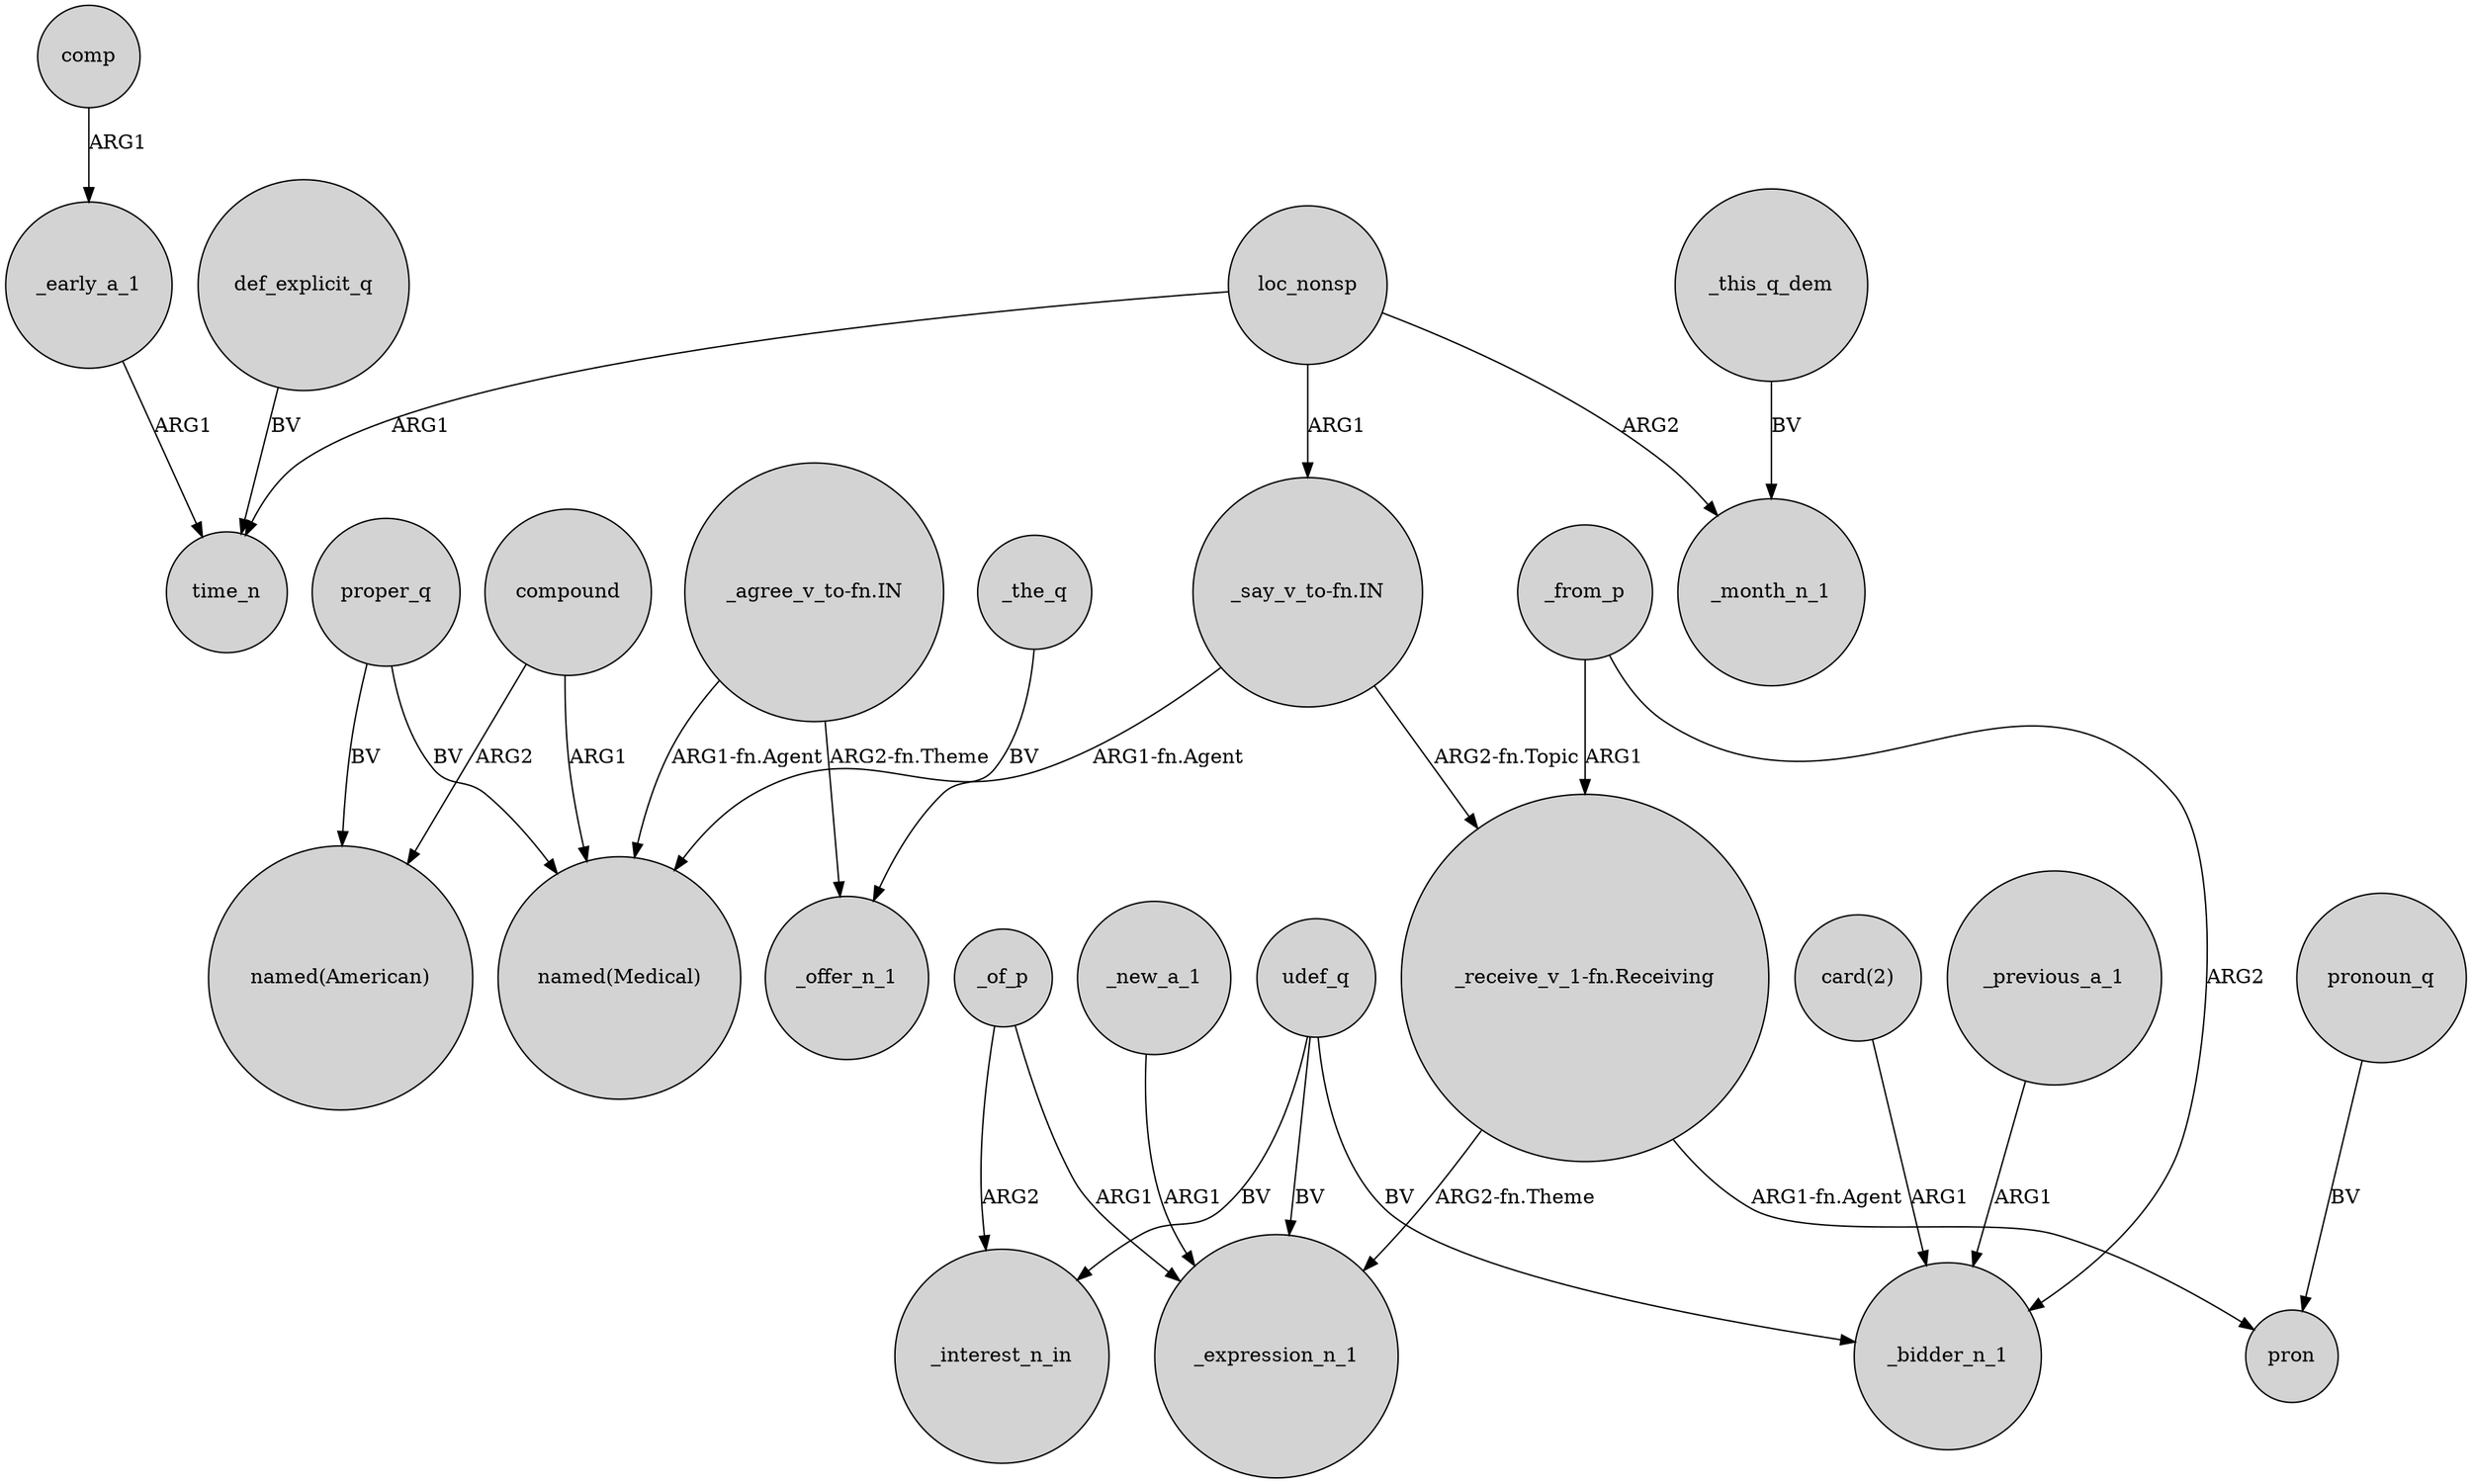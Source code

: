 digraph {
	node [shape=circle style=filled]
	"_say_v_to-fn.IN" -> "named(Medical)" [label="ARG1-fn.Agent"]
	"_say_v_to-fn.IN" -> "_receive_v_1-fn.Receiving" [label="ARG2-fn.Topic"]
	compound -> "named(Medical)" [label=ARG1]
	_of_p -> _interest_n_in [label=ARG2]
	proper_q -> "named(American)" [label=BV]
	def_explicit_q -> time_n [label=BV]
	_of_p -> _expression_n_1 [label=ARG1]
	udef_q -> _bidder_n_1 [label=BV]
	_this_q_dem -> _month_n_1 [label=BV]
	"_agree_v_to-fn.IN" -> _offer_n_1 [label="ARG2-fn.Theme"]
	udef_q -> _interest_n_in [label=BV]
	loc_nonsp -> time_n [label=ARG1]
	compound -> "named(American)" [label=ARG2]
	_from_p -> _bidder_n_1 [label=ARG2]
	"_receive_v_1-fn.Receiving" -> pron [label="ARG1-fn.Agent"]
	pronoun_q -> pron [label=BV]
	_the_q -> _offer_n_1 [label=BV]
	loc_nonsp -> "_say_v_to-fn.IN" [label=ARG1]
	udef_q -> _expression_n_1 [label=BV]
	"card(2)" -> _bidder_n_1 [label=ARG1]
	proper_q -> "named(Medical)" [label=BV]
	_early_a_1 -> time_n [label=ARG1]
	_from_p -> "_receive_v_1-fn.Receiving" [label=ARG1]
	"_agree_v_to-fn.IN" -> "named(Medical)" [label="ARG1-fn.Agent"]
	_previous_a_1 -> _bidder_n_1 [label=ARG1]
	loc_nonsp -> _month_n_1 [label=ARG2]
	_new_a_1 -> _expression_n_1 [label=ARG1]
	"_receive_v_1-fn.Receiving" -> _expression_n_1 [label="ARG2-fn.Theme"]
	comp -> _early_a_1 [label=ARG1]
}
